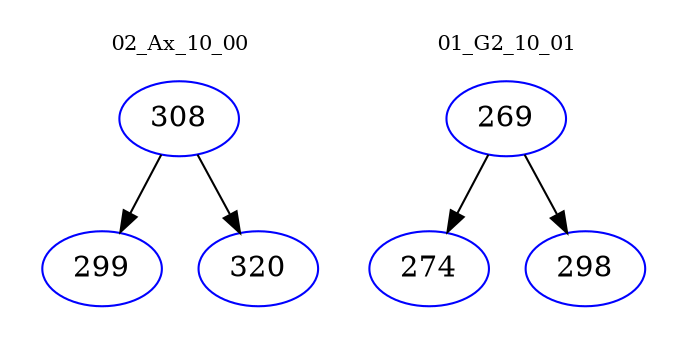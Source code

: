 digraph{
subgraph cluster_0 {
color = white
label = "02_Ax_10_00";
fontsize=10;
T0_308 [label="308", color="blue"]
T0_308 -> T0_299 [color="black"]
T0_299 [label="299", color="blue"]
T0_308 -> T0_320 [color="black"]
T0_320 [label="320", color="blue"]
}
subgraph cluster_1 {
color = white
label = "01_G2_10_01";
fontsize=10;
T1_269 [label="269", color="blue"]
T1_269 -> T1_274 [color="black"]
T1_274 [label="274", color="blue"]
T1_269 -> T1_298 [color="black"]
T1_298 [label="298", color="blue"]
}
}
